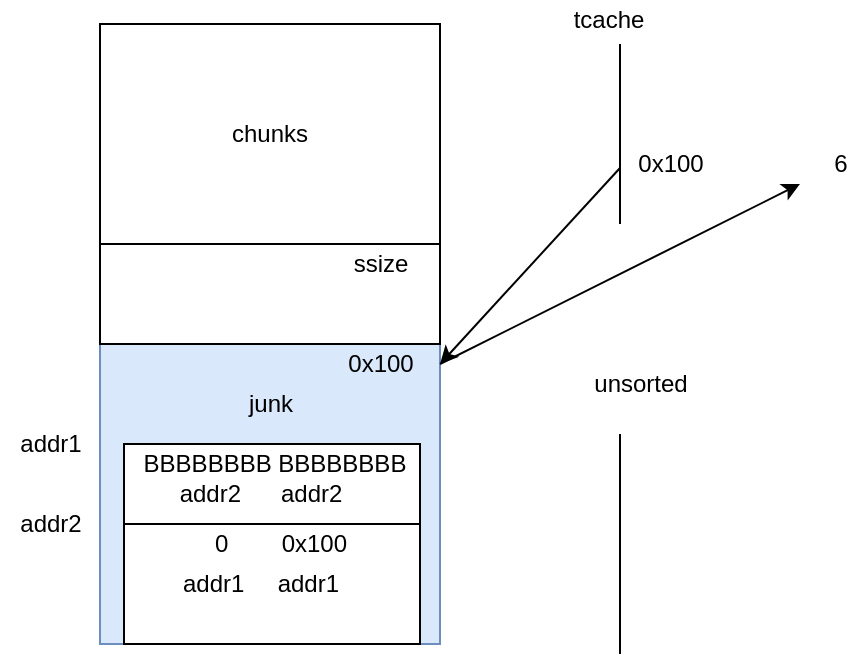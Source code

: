 <mxfile version="13.1.3" type="device"><diagram id="II_Y73XEiYlQljj03MEi" name="Page-1"><mxGraphModel dx="633" dy="459" grid="1" gridSize="10" guides="1" tooltips="1" connect="1" arrows="1" fold="1" page="1" pageScale="1" pageWidth="827" pageHeight="1169" math="0" shadow="0"><root><mxCell id="0"/><mxCell id="1" parent="0"/><mxCell id="7T6xvbMFzS_RdBXSDjNW-1" value="chunks" style="rounded=0;whiteSpace=wrap;html=1;" vertex="1" parent="1"><mxGeometry x="70" y="40" width="170" height="110" as="geometry"/></mxCell><mxCell id="7T6xvbMFzS_RdBXSDjNW-2" value="" style="rounded=0;whiteSpace=wrap;html=1;fillColor=#dae8fc;strokeColor=#6c8ebf;" vertex="1" parent="1"><mxGeometry x="70" y="200" width="170" height="150" as="geometry"/></mxCell><mxCell id="7T6xvbMFzS_RdBXSDjNW-3" value="" style="rounded=0;whiteSpace=wrap;html=1;" vertex="1" parent="1"><mxGeometry x="70" y="150" width="170" height="50" as="geometry"/></mxCell><mxCell id="7T6xvbMFzS_RdBXSDjNW-4" value="ssize" style="text;html=1;align=center;verticalAlign=middle;resizable=0;points=[];autosize=1;" vertex="1" parent="1"><mxGeometry x="190" y="150" width="40" height="20" as="geometry"/></mxCell><mxCell id="7T6xvbMFzS_RdBXSDjNW-5" value="0x100" style="text;html=1;align=center;verticalAlign=middle;resizable=0;points=[];autosize=1;" vertex="1" parent="1"><mxGeometry x="185" y="200" width="50" height="20" as="geometry"/></mxCell><mxCell id="7T6xvbMFzS_RdBXSDjNW-6" value="junk" style="text;html=1;align=center;verticalAlign=middle;resizable=0;points=[];autosize=1;" vertex="1" parent="1"><mxGeometry x="135" y="220" width="40" height="20" as="geometry"/></mxCell><mxCell id="7T6xvbMFzS_RdBXSDjNW-7" value="" style="rounded=0;whiteSpace=wrap;html=1;" vertex="1" parent="1"><mxGeometry x="82" y="250" width="148" height="40" as="geometry"/></mxCell><mxCell id="7T6xvbMFzS_RdBXSDjNW-8" value="BBBBBBBB BBBBBBBB" style="text;html=1;align=center;verticalAlign=middle;resizable=0;points=[];autosize=1;" vertex="1" parent="1"><mxGeometry x="82" y="250" width="150" height="20" as="geometry"/></mxCell><mxCell id="7T6xvbMFzS_RdBXSDjNW-9" value="addr2&amp;nbsp; &amp;nbsp; &amp;nbsp; addr2" style="text;html=1;align=center;verticalAlign=middle;resizable=0;points=[];autosize=1;" vertex="1" parent="1"><mxGeometry x="100" y="265" width="100" height="20" as="geometry"/></mxCell><mxCell id="7T6xvbMFzS_RdBXSDjNW-10" value="" style="rounded=0;whiteSpace=wrap;html=1;" vertex="1" parent="1"><mxGeometry x="82" y="290" width="148" height="60" as="geometry"/></mxCell><mxCell id="7T6xvbMFzS_RdBXSDjNW-11" value="0&amp;nbsp; &amp;nbsp; &amp;nbsp; &amp;nbsp; 0x100" style="text;html=1;align=center;verticalAlign=middle;resizable=0;points=[];autosize=1;" vertex="1" parent="1"><mxGeometry x="120" y="290" width="80" height="20" as="geometry"/></mxCell><mxCell id="7T6xvbMFzS_RdBXSDjNW-12" value="addr1&amp;nbsp; &amp;nbsp; &amp;nbsp;addr1" style="text;html=1;align=center;verticalAlign=middle;resizable=0;points=[];autosize=1;" vertex="1" parent="1"><mxGeometry x="105" y="310" width="90" height="20" as="geometry"/></mxCell><mxCell id="7T6xvbMFzS_RdBXSDjNW-13" value="" style="endArrow=none;html=1;" edge="1" parent="1"><mxGeometry width="50" height="50" relative="1" as="geometry"><mxPoint x="330" y="140" as="sourcePoint"/><mxPoint x="330" y="50" as="targetPoint"/></mxGeometry></mxCell><mxCell id="7T6xvbMFzS_RdBXSDjNW-14" value="tcache" style="text;html=1;align=center;verticalAlign=middle;resizable=0;points=[];autosize=1;" vertex="1" parent="1"><mxGeometry x="299" y="28" width="50" height="20" as="geometry"/></mxCell><mxCell id="7T6xvbMFzS_RdBXSDjNW-15" value="0x100" style="text;html=1;align=center;verticalAlign=middle;resizable=0;points=[];autosize=1;" vertex="1" parent="1"><mxGeometry x="330" y="100" width="50" height="20" as="geometry"/></mxCell><mxCell id="7T6xvbMFzS_RdBXSDjNW-16" value="6" style="text;html=1;align=center;verticalAlign=middle;resizable=0;points=[];autosize=1;" vertex="1" parent="1"><mxGeometry x="430" y="100" width="20" height="20" as="geometry"/></mxCell><mxCell id="7T6xvbMFzS_RdBXSDjNW-17" value="unsorted" style="text;html=1;align=center;verticalAlign=middle;resizable=0;points=[];autosize=1;" vertex="1" parent="1"><mxGeometry x="310" y="210" width="60" height="20" as="geometry"/></mxCell><mxCell id="7T6xvbMFzS_RdBXSDjNW-18" value="" style="endArrow=none;html=1;" edge="1" parent="1"><mxGeometry width="50" height="50" relative="1" as="geometry"><mxPoint x="330" y="355" as="sourcePoint"/><mxPoint x="330" y="245" as="targetPoint"/></mxGeometry></mxCell><mxCell id="7T6xvbMFzS_RdBXSDjNW-20" value="addr1" style="text;html=1;align=center;verticalAlign=middle;resizable=0;points=[];autosize=1;" vertex="1" parent="1"><mxGeometry x="20" y="240" width="50" height="20" as="geometry"/></mxCell><mxCell id="7T6xvbMFzS_RdBXSDjNW-21" value="addr2" style="text;html=1;align=center;verticalAlign=middle;resizable=0;points=[];autosize=1;" vertex="1" parent="1"><mxGeometry x="20" y="280" width="50" height="20" as="geometry"/></mxCell><mxCell id="7T6xvbMFzS_RdBXSDjNW-23" value="" style="endArrow=classic;html=1;exitX=0;exitY=0.6;exitDx=0;exitDy=0;exitPerimeter=0;entryX=1;entryY=0.067;entryDx=0;entryDy=0;entryPerimeter=0;" edge="1" parent="1" source="7T6xvbMFzS_RdBXSDjNW-15" target="7T6xvbMFzS_RdBXSDjNW-2"><mxGeometry width="50" height="50" relative="1" as="geometry"><mxPoint x="220" y="260" as="sourcePoint"/><mxPoint x="270" y="210" as="targetPoint"/></mxGeometry></mxCell><mxCell id="7T6xvbMFzS_RdBXSDjNW-24" value="" style="endArrow=classic;html=1;" edge="1" parent="1"><mxGeometry width="50" height="50" relative="1" as="geometry"><mxPoint x="240" y="210" as="sourcePoint"/><mxPoint x="420" y="120" as="targetPoint"/></mxGeometry></mxCell></root></mxGraphModel></diagram></mxfile>